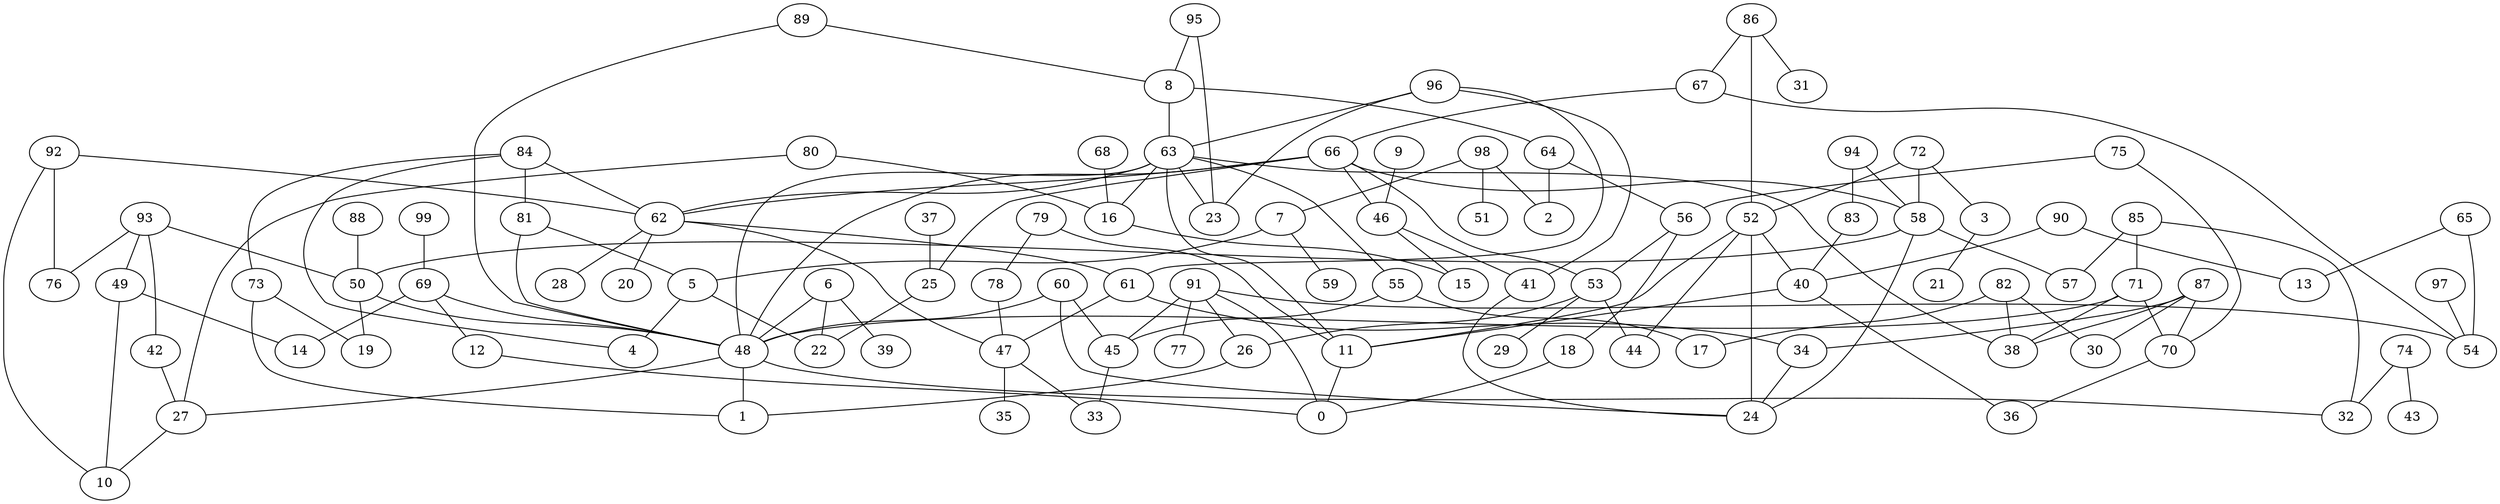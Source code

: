 digraph GG_graph {

subgraph G_graph {
edge [color = black]
"80" -> "16" [dir = none]
"60" -> "24" [dir = none]
"89" -> "48" [dir = none]
"97" -> "54" [dir = none]
"78" -> "47" [dir = none]
"86" -> "31" [dir = none]
"86" -> "67" [dir = none]
"91" -> "77" [dir = none]
"91" -> "26" [dir = none]
"91" -> "45" [dir = none]
"98" -> "51" [dir = none]
"98" -> "2" [dir = none]
"99" -> "69" [dir = none]
"92" -> "76" [dir = none]
"92" -> "10" [dir = none]
"92" -> "62" [dir = none]
"71" -> "70" [dir = none]
"71" -> "48" [dir = none]
"65" -> "54" [dir = none]
"7" -> "59" [dir = none]
"7" -> "5" [dir = none]
"27" -> "10" [dir = none]
"6" -> "39" [dir = none]
"6" -> "48" [dir = none]
"85" -> "57" [dir = none]
"85" -> "32" [dir = none]
"85" -> "71" [dir = none]
"53" -> "44" [dir = none]
"53" -> "29" [dir = none]
"5" -> "22" [dir = none]
"5" -> "4" [dir = none]
"87" -> "34" [dir = none]
"87" -> "38" [dir = none]
"88" -> "50" [dir = none]
"37" -> "25" [dir = none]
"46" -> "15" [dir = none]
"46" -> "41" [dir = none]
"3" -> "21" [dir = none]
"62" -> "28" [dir = none]
"62" -> "20" [dir = none]
"55" -> "17" [dir = none]
"55" -> "45" [dir = none]
"63" -> "23" [dir = none]
"63" -> "55" [dir = none]
"63" -> "38" [dir = none]
"63" -> "11" [dir = none]
"63" -> "16" [dir = none]
"63" -> "48" [dir = none]
"8" -> "64" [dir = none]
"8" -> "63" [dir = none]
"83" -> "40" [dir = none]
"90" -> "13" [dir = none]
"90" -> "40" [dir = none]
"11" -> "0" [dir = none]
"45" -> "33" [dir = none]
"48" -> "1" [dir = none]
"84" -> "73" [dir = none]
"84" -> "81" [dir = none]
"64" -> "2" [dir = none]
"64" -> "56" [dir = none]
"66" -> "53" [dir = none]
"66" -> "58" [dir = none]
"66" -> "46" [dir = none]
"66" -> "25" [dir = none]
"66" -> "62" [dir = none]
"66" -> "48" [dir = none]
"95" -> "23" [dir = none]
"81" -> "5" [dir = none]
"81" -> "48" [dir = none]
"69" -> "14" [dir = none]
"69" -> "48" [dir = none]
"93" -> "42" [dir = none]
"93" -> "49" [dir = none]
"93" -> "50" [dir = none]
"9" -> "46" [dir = none]
"50" -> "19" [dir = none]
"50" -> "48" [dir = none]
"67" -> "54" [dir = none]
"67" -> "66" [dir = none]
"40" -> "36" [dir = none]
"75" -> "56" [dir = none]
"56" -> "18" [dir = none]
"79" -> "78" [dir = none]
"79" -> "11" [dir = none]
"12" -> "0" [dir = none]
"94" -> "58" [dir = none]
"47" -> "35" [dir = none]
"96" -> "61" [dir = none]
"96" -> "63" [dir = none]
"52" -> "40" [dir = none]
"52" -> "24" [dir = none]
"52" -> "11" [dir = none]
"82" -> "30" [dir = none]
"82" -> "17" [dir = none]
"68" -> "16" [dir = none]
"74" -> "43" [dir = none]
"74" -> "32" [dir = none]
"72" -> "3" [dir = none]
"72" -> "58" [dir = none]
"16" -> "15" [dir = none]
"60" -> "45" [dir = none]
"69" -> "12" [dir = none]
"26" -> "1" [dir = none]
"47" -> "33" [dir = none]
"48" -> "27" [dir = none]
"73" -> "1" [dir = none]
"41" -> "24" [dir = none]
"91" -> "0" [dir = none]
"96" -> "41" [dir = none]
"62" -> "47" [dir = none]
"58" -> "50" [dir = none]
"72" -> "52" [dir = none]
"58" -> "24" [dir = none]
"87" -> "30" [dir = none]
"52" -> "44" [dir = none]
"63" -> "62" [dir = none]
"61" -> "34" [dir = none]
"73" -> "19" [dir = none]
"80" -> "27" [dir = none]
"58" -> "57" [dir = none]
"18" -> "0" [dir = none]
"86" -> "52" [dir = none]
"71" -> "38" [dir = none]
"98" -> "7" [dir = none]
"84" -> "4" [dir = none]
"49" -> "14" [dir = none]
"56" -> "53" [dir = none]
"87" -> "70" [dir = none]
"93" -> "76" [dir = none]
"62" -> "61" [dir = none]
"95" -> "8" [dir = none]
"60" -> "48" [dir = none]
"91" -> "54" [dir = none]
"53" -> "26" [dir = none]
"75" -> "70" [dir = none]
"34" -> "24" [dir = none]
"70" -> "36" [dir = none]
"48" -> "32" [dir = none]
"25" -> "22" [dir = none]
"61" -> "47" [dir = none]
"96" -> "23" [dir = none]
"82" -> "38" [dir = none]
"49" -> "10" [dir = none]
"42" -> "27" [dir = none]
"40" -> "11" [dir = none]
"94" -> "83" [dir = none]
"6" -> "22" [dir = none]
"65" -> "13" [dir = none]
"84" -> "62" [dir = none]
"89" -> "8" [dir = none]
}

}
